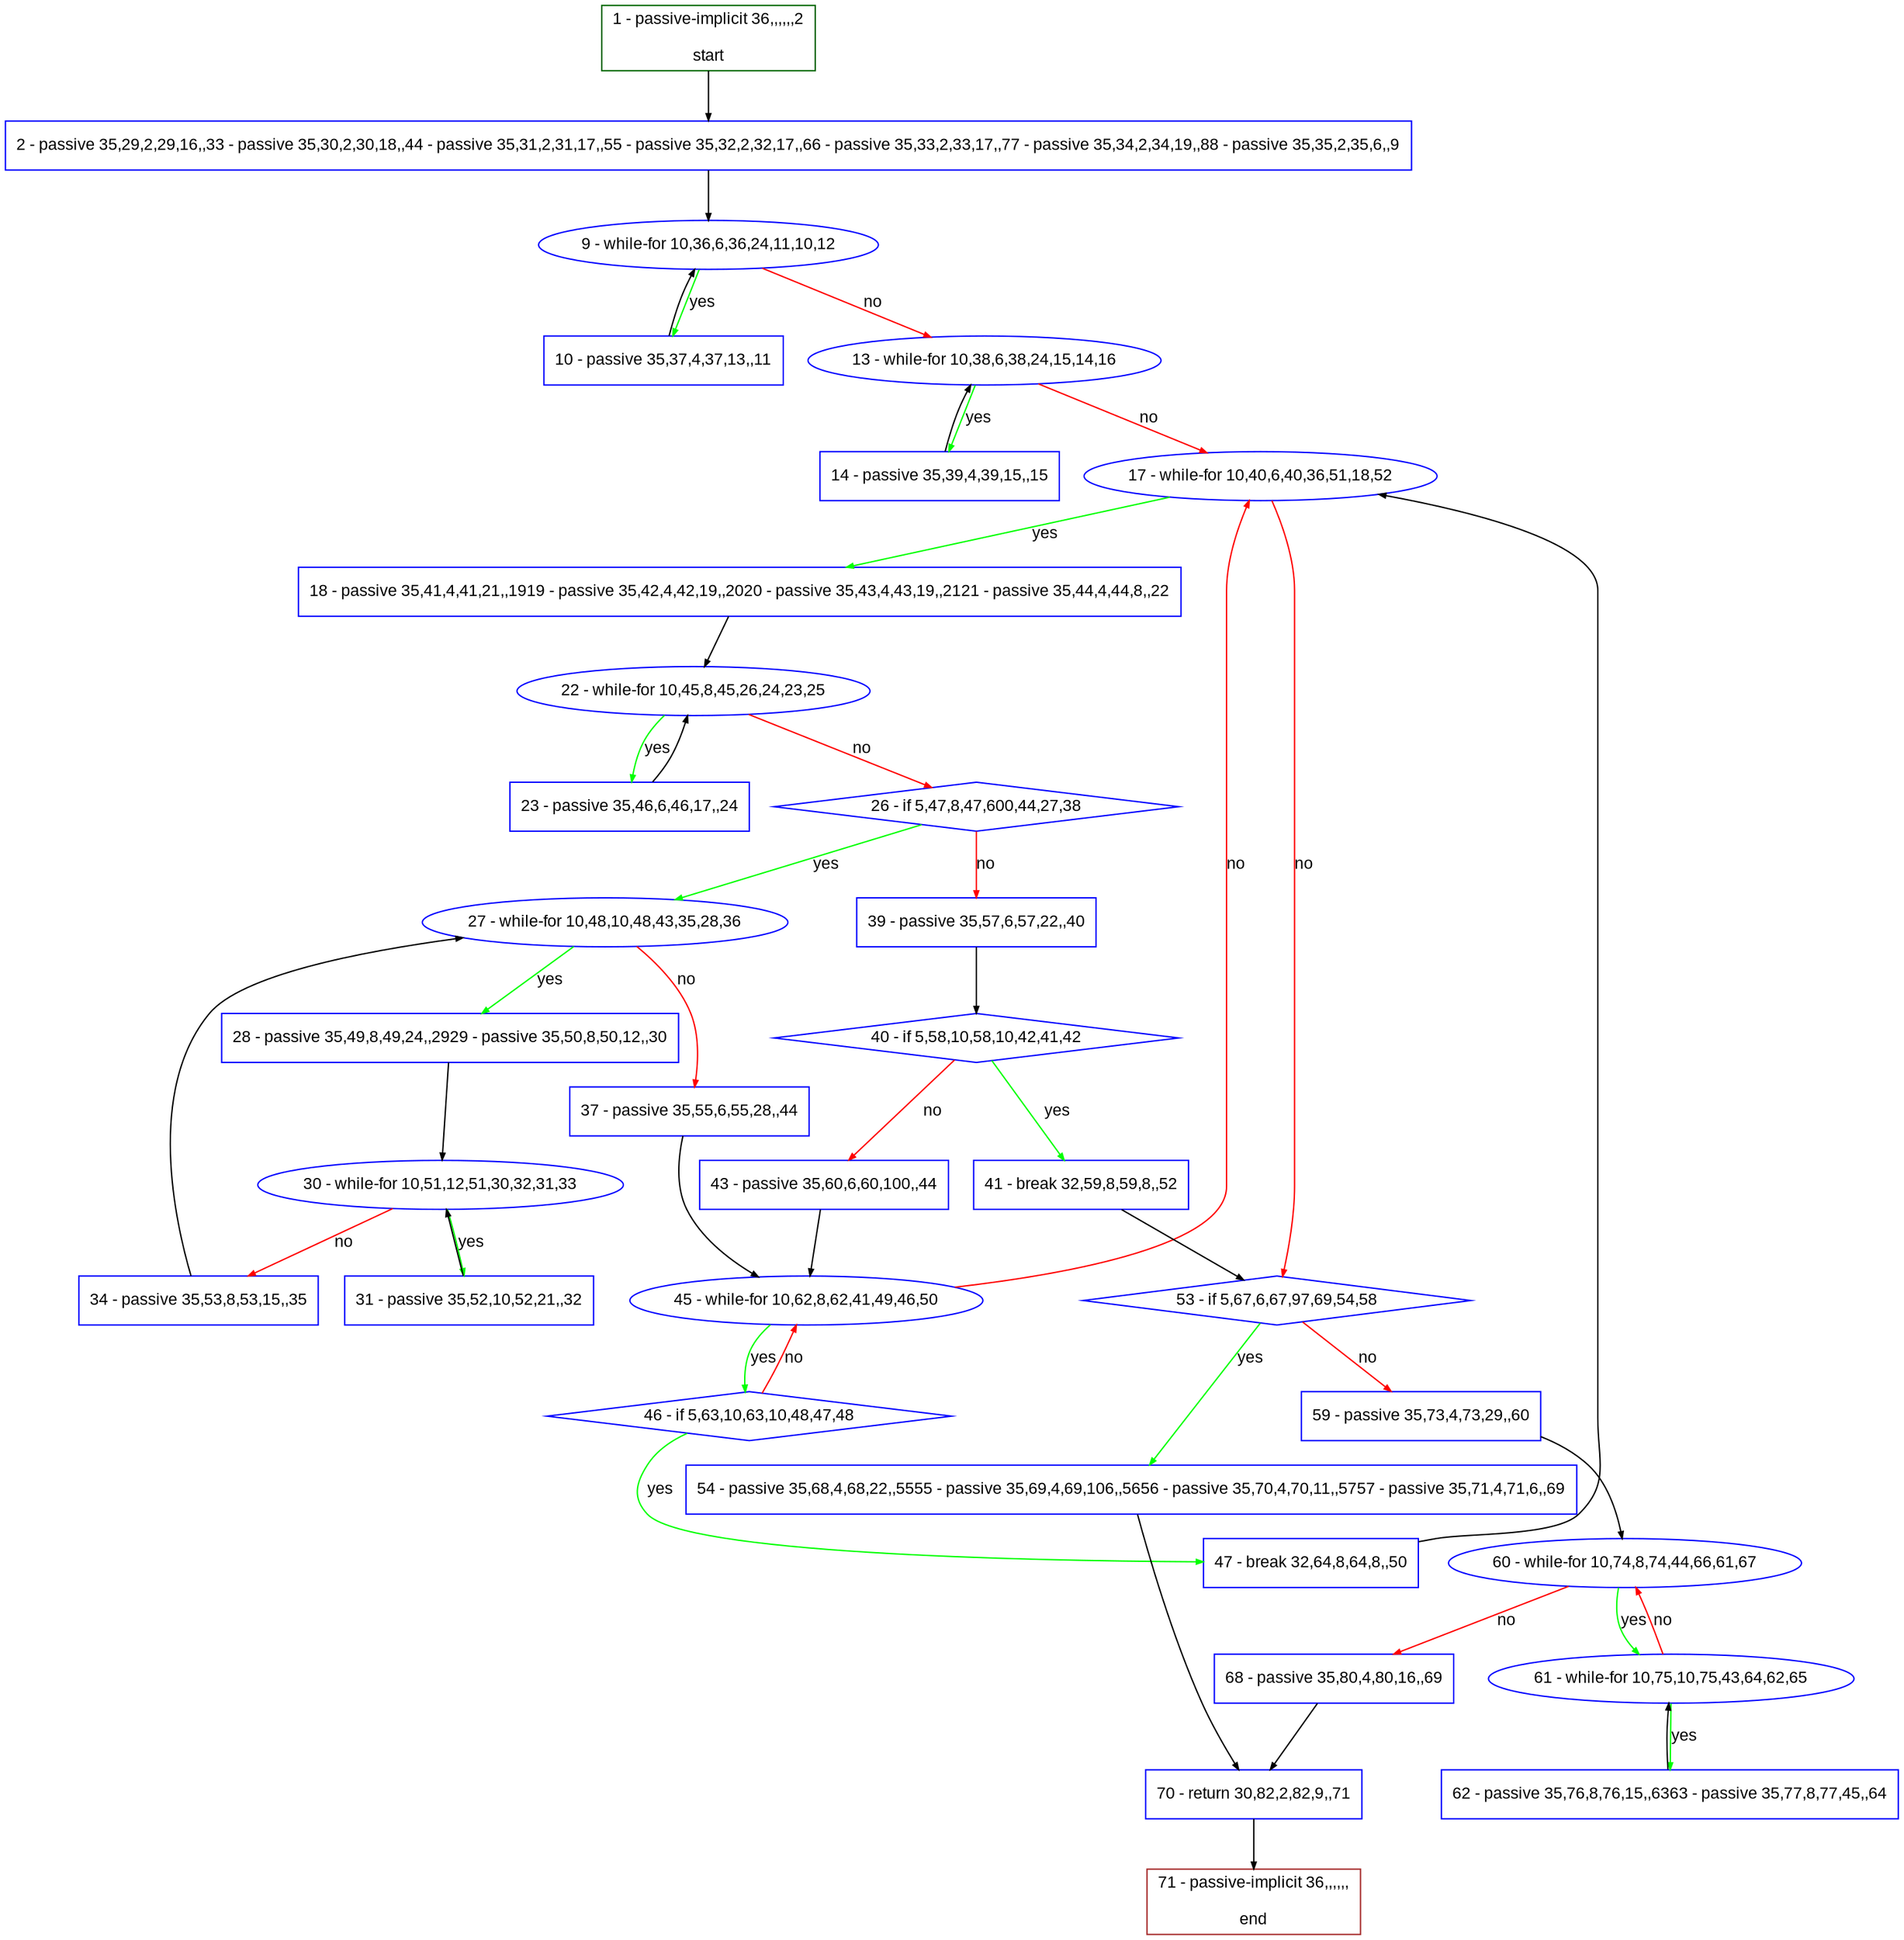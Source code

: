 digraph "" {
  graph [pack="true", label="", fontsize="12", packmode="clust", fontname="Arial", fillcolor="#FFFFCC", bgcolor="white", style="rounded,filled", compound="true"];
  node [node_initialized="no", label="", color="grey", fontsize="12", fillcolor="white", fontname="Arial", style="filled", shape="rectangle", compound="true", fixedsize="false"];
  edge [fontcolor="black", arrowhead="normal", arrowtail="none", arrowsize="0.5", ltail="", label="", color="black", fontsize="12", lhead="", fontname="Arial", dir="forward", compound="true"];
  __N1 [label="2 - passive 35,29,2,29,16,,33 - passive 35,30,2,30,18,,44 - passive 35,31,2,31,17,,55 - passive 35,32,2,32,17,,66 - passive 35,33,2,33,17,,77 - passive 35,34,2,34,19,,88 - passive 35,35,2,35,6,,9", color="#0000ff", fillcolor="#ffffff", style="filled", shape="box"];
  __N2 [label="1 - passive-implicit 36,,,,,,2\n\nstart", color="#006400", fillcolor="#ffffff", style="filled", shape="box"];
  __N3 [label="9 - while-for 10,36,6,36,24,11,10,12", color="#0000ff", fillcolor="#ffffff", style="filled", shape="oval"];
  __N4 [label="10 - passive 35,37,4,37,13,,11", color="#0000ff", fillcolor="#ffffff", style="filled", shape="box"];
  __N5 [label="13 - while-for 10,38,6,38,24,15,14,16", color="#0000ff", fillcolor="#ffffff", style="filled", shape="oval"];
  __N6 [label="14 - passive 35,39,4,39,15,,15", color="#0000ff", fillcolor="#ffffff", style="filled", shape="box"];
  __N7 [label="17 - while-for 10,40,6,40,36,51,18,52", color="#0000ff", fillcolor="#ffffff", style="filled", shape="oval"];
  __N8 [label="18 - passive 35,41,4,41,21,,1919 - passive 35,42,4,42,19,,2020 - passive 35,43,4,43,19,,2121 - passive 35,44,4,44,8,,22", color="#0000ff", fillcolor="#ffffff", style="filled", shape="box"];
  __N9 [label="53 - if 5,67,6,67,97,69,54,58", color="#0000ff", fillcolor="#ffffff", style="filled", shape="diamond"];
  __N10 [label="22 - while-for 10,45,8,45,26,24,23,25", color="#0000ff", fillcolor="#ffffff", style="filled", shape="oval"];
  __N11 [label="23 - passive 35,46,6,46,17,,24", color="#0000ff", fillcolor="#ffffff", style="filled", shape="box"];
  __N12 [label="26 - if 5,47,8,47,600,44,27,38", color="#0000ff", fillcolor="#ffffff", style="filled", shape="diamond"];
  __N13 [label="27 - while-for 10,48,10,48,43,35,28,36", color="#0000ff", fillcolor="#ffffff", style="filled", shape="oval"];
  __N14 [label="39 - passive 35,57,6,57,22,,40", color="#0000ff", fillcolor="#ffffff", style="filled", shape="box"];
  __N15 [label="28 - passive 35,49,8,49,24,,2929 - passive 35,50,8,50,12,,30", color="#0000ff", fillcolor="#ffffff", style="filled", shape="box"];
  __N16 [label="37 - passive 35,55,6,55,28,,44", color="#0000ff", fillcolor="#ffffff", style="filled", shape="box"];
  __N17 [label="30 - while-for 10,51,12,51,30,32,31,33", color="#0000ff", fillcolor="#ffffff", style="filled", shape="oval"];
  __N18 [label="31 - passive 35,52,10,52,21,,32", color="#0000ff", fillcolor="#ffffff", style="filled", shape="box"];
  __N19 [label="34 - passive 35,53,8,53,15,,35", color="#0000ff", fillcolor="#ffffff", style="filled", shape="box"];
  __N20 [label="45 - while-for 10,62,8,62,41,49,46,50", color="#0000ff", fillcolor="#ffffff", style="filled", shape="oval"];
  __N21 [label="40 - if 5,58,10,58,10,42,41,42", color="#0000ff", fillcolor="#ffffff", style="filled", shape="diamond"];
  __N22 [label="41 - break 32,59,8,59,8,,52", color="#0000ff", fillcolor="#ffffff", style="filled", shape="box"];
  __N23 [label="43 - passive 35,60,6,60,100,,44", color="#0000ff", fillcolor="#ffffff", style="filled", shape="box"];
  __N24 [label="46 - if 5,63,10,63,10,48,47,48", color="#0000ff", fillcolor="#ffffff", style="filled", shape="diamond"];
  __N25 [label="47 - break 32,64,8,64,8,,50", color="#0000ff", fillcolor="#ffffff", style="filled", shape="box"];
  __N26 [label="54 - passive 35,68,4,68,22,,5555 - passive 35,69,4,69,106,,5656 - passive 35,70,4,70,11,,5757 - passive 35,71,4,71,6,,69", color="#0000ff", fillcolor="#ffffff", style="filled", shape="box"];
  __N27 [label="59 - passive 35,73,4,73,29,,60", color="#0000ff", fillcolor="#ffffff", style="filled", shape="box"];
  __N28 [label="70 - return 30,82,2,82,9,,71", color="#0000ff", fillcolor="#ffffff", style="filled", shape="box"];
  __N29 [label="60 - while-for 10,74,8,74,44,66,61,67", color="#0000ff", fillcolor="#ffffff", style="filled", shape="oval"];
  __N30 [label="61 - while-for 10,75,10,75,43,64,62,65", color="#0000ff", fillcolor="#ffffff", style="filled", shape="oval"];
  __N31 [label="68 - passive 35,80,4,80,16,,69", color="#0000ff", fillcolor="#ffffff", style="filled", shape="box"];
  __N32 [label="62 - passive 35,76,8,76,15,,6363 - passive 35,77,8,77,45,,64", color="#0000ff", fillcolor="#ffffff", style="filled", shape="box"];
  __N33 [label="71 - passive-implicit 36,,,,,,\n\nend", color="#a52a2a", fillcolor="#ffffff", style="filled", shape="box"];
  __N2 -> __N1 [arrowhead="normal", arrowtail="none", color="#000000", label="", dir="forward"];
  __N1 -> __N3 [arrowhead="normal", arrowtail="none", color="#000000", label="", dir="forward"];
  __N3 -> __N4 [arrowhead="normal", arrowtail="none", color="#00ff00", label="yes", dir="forward"];
  __N4 -> __N3 [arrowhead="normal", arrowtail="none", color="#000000", label="", dir="forward"];
  __N3 -> __N5 [arrowhead="normal", arrowtail="none", color="#ff0000", label="no", dir="forward"];
  __N5 -> __N6 [arrowhead="normal", arrowtail="none", color="#00ff00", label="yes", dir="forward"];
  __N6 -> __N5 [arrowhead="normal", arrowtail="none", color="#000000", label="", dir="forward"];
  __N5 -> __N7 [arrowhead="normal", arrowtail="none", color="#ff0000", label="no", dir="forward"];
  __N7 -> __N8 [arrowhead="normal", arrowtail="none", color="#00ff00", label="yes", dir="forward"];
  __N7 -> __N9 [arrowhead="normal", arrowtail="none", color="#ff0000", label="no", dir="forward"];
  __N8 -> __N10 [arrowhead="normal", arrowtail="none", color="#000000", label="", dir="forward"];
  __N10 -> __N11 [arrowhead="normal", arrowtail="none", color="#00ff00", label="yes", dir="forward"];
  __N11 -> __N10 [arrowhead="normal", arrowtail="none", color="#000000", label="", dir="forward"];
  __N10 -> __N12 [arrowhead="normal", arrowtail="none", color="#ff0000", label="no", dir="forward"];
  __N12 -> __N13 [arrowhead="normal", arrowtail="none", color="#00ff00", label="yes", dir="forward"];
  __N12 -> __N14 [arrowhead="normal", arrowtail="none", color="#ff0000", label="no", dir="forward"];
  __N13 -> __N15 [arrowhead="normal", arrowtail="none", color="#00ff00", label="yes", dir="forward"];
  __N13 -> __N16 [arrowhead="normal", arrowtail="none", color="#ff0000", label="no", dir="forward"];
  __N15 -> __N17 [arrowhead="normal", arrowtail="none", color="#000000", label="", dir="forward"];
  __N17 -> __N18 [arrowhead="normal", arrowtail="none", color="#00ff00", label="yes", dir="forward"];
  __N18 -> __N17 [arrowhead="normal", arrowtail="none", color="#000000", label="", dir="forward"];
  __N17 -> __N19 [arrowhead="normal", arrowtail="none", color="#ff0000", label="no", dir="forward"];
  __N19 -> __N13 [arrowhead="normal", arrowtail="none", color="#000000", label="", dir="forward"];
  __N16 -> __N20 [arrowhead="normal", arrowtail="none", color="#000000", label="", dir="forward"];
  __N14 -> __N21 [arrowhead="normal", arrowtail="none", color="#000000", label="", dir="forward"];
  __N21 -> __N22 [arrowhead="normal", arrowtail="none", color="#00ff00", label="yes", dir="forward"];
  __N21 -> __N23 [arrowhead="normal", arrowtail="none", color="#ff0000", label="no", dir="forward"];
  __N22 -> __N9 [arrowhead="normal", arrowtail="none", color="#000000", label="", dir="forward"];
  __N23 -> __N20 [arrowhead="normal", arrowtail="none", color="#000000", label="", dir="forward"];
  __N20 -> __N7 [arrowhead="normal", arrowtail="none", color="#ff0000", label="no", dir="forward"];
  __N20 -> __N24 [arrowhead="normal", arrowtail="none", color="#00ff00", label="yes", dir="forward"];
  __N24 -> __N20 [arrowhead="normal", arrowtail="none", color="#ff0000", label="no", dir="forward"];
  __N24 -> __N25 [arrowhead="normal", arrowtail="none", color="#00ff00", label="yes", dir="forward"];
  __N25 -> __N7 [arrowhead="normal", arrowtail="none", color="#000000", label="", dir="forward"];
  __N9 -> __N26 [arrowhead="normal", arrowtail="none", color="#00ff00", label="yes", dir="forward"];
  __N9 -> __N27 [arrowhead="normal", arrowtail="none", color="#ff0000", label="no", dir="forward"];
  __N26 -> __N28 [arrowhead="normal", arrowtail="none", color="#000000", label="", dir="forward"];
  __N27 -> __N29 [arrowhead="normal", arrowtail="none", color="#000000", label="", dir="forward"];
  __N29 -> __N30 [arrowhead="normal", arrowtail="none", color="#00ff00", label="yes", dir="forward"];
  __N30 -> __N29 [arrowhead="normal", arrowtail="none", color="#ff0000", label="no", dir="forward"];
  __N29 -> __N31 [arrowhead="normal", arrowtail="none", color="#ff0000", label="no", dir="forward"];
  __N30 -> __N32 [arrowhead="normal", arrowtail="none", color="#00ff00", label="yes", dir="forward"];
  __N32 -> __N30 [arrowhead="normal", arrowtail="none", color="#000000", label="", dir="forward"];
  __N31 -> __N28 [arrowhead="normal", arrowtail="none", color="#000000", label="", dir="forward"];
  __N28 -> __N33 [arrowhead="normal", arrowtail="none", color="#000000", label="", dir="forward"];
}
